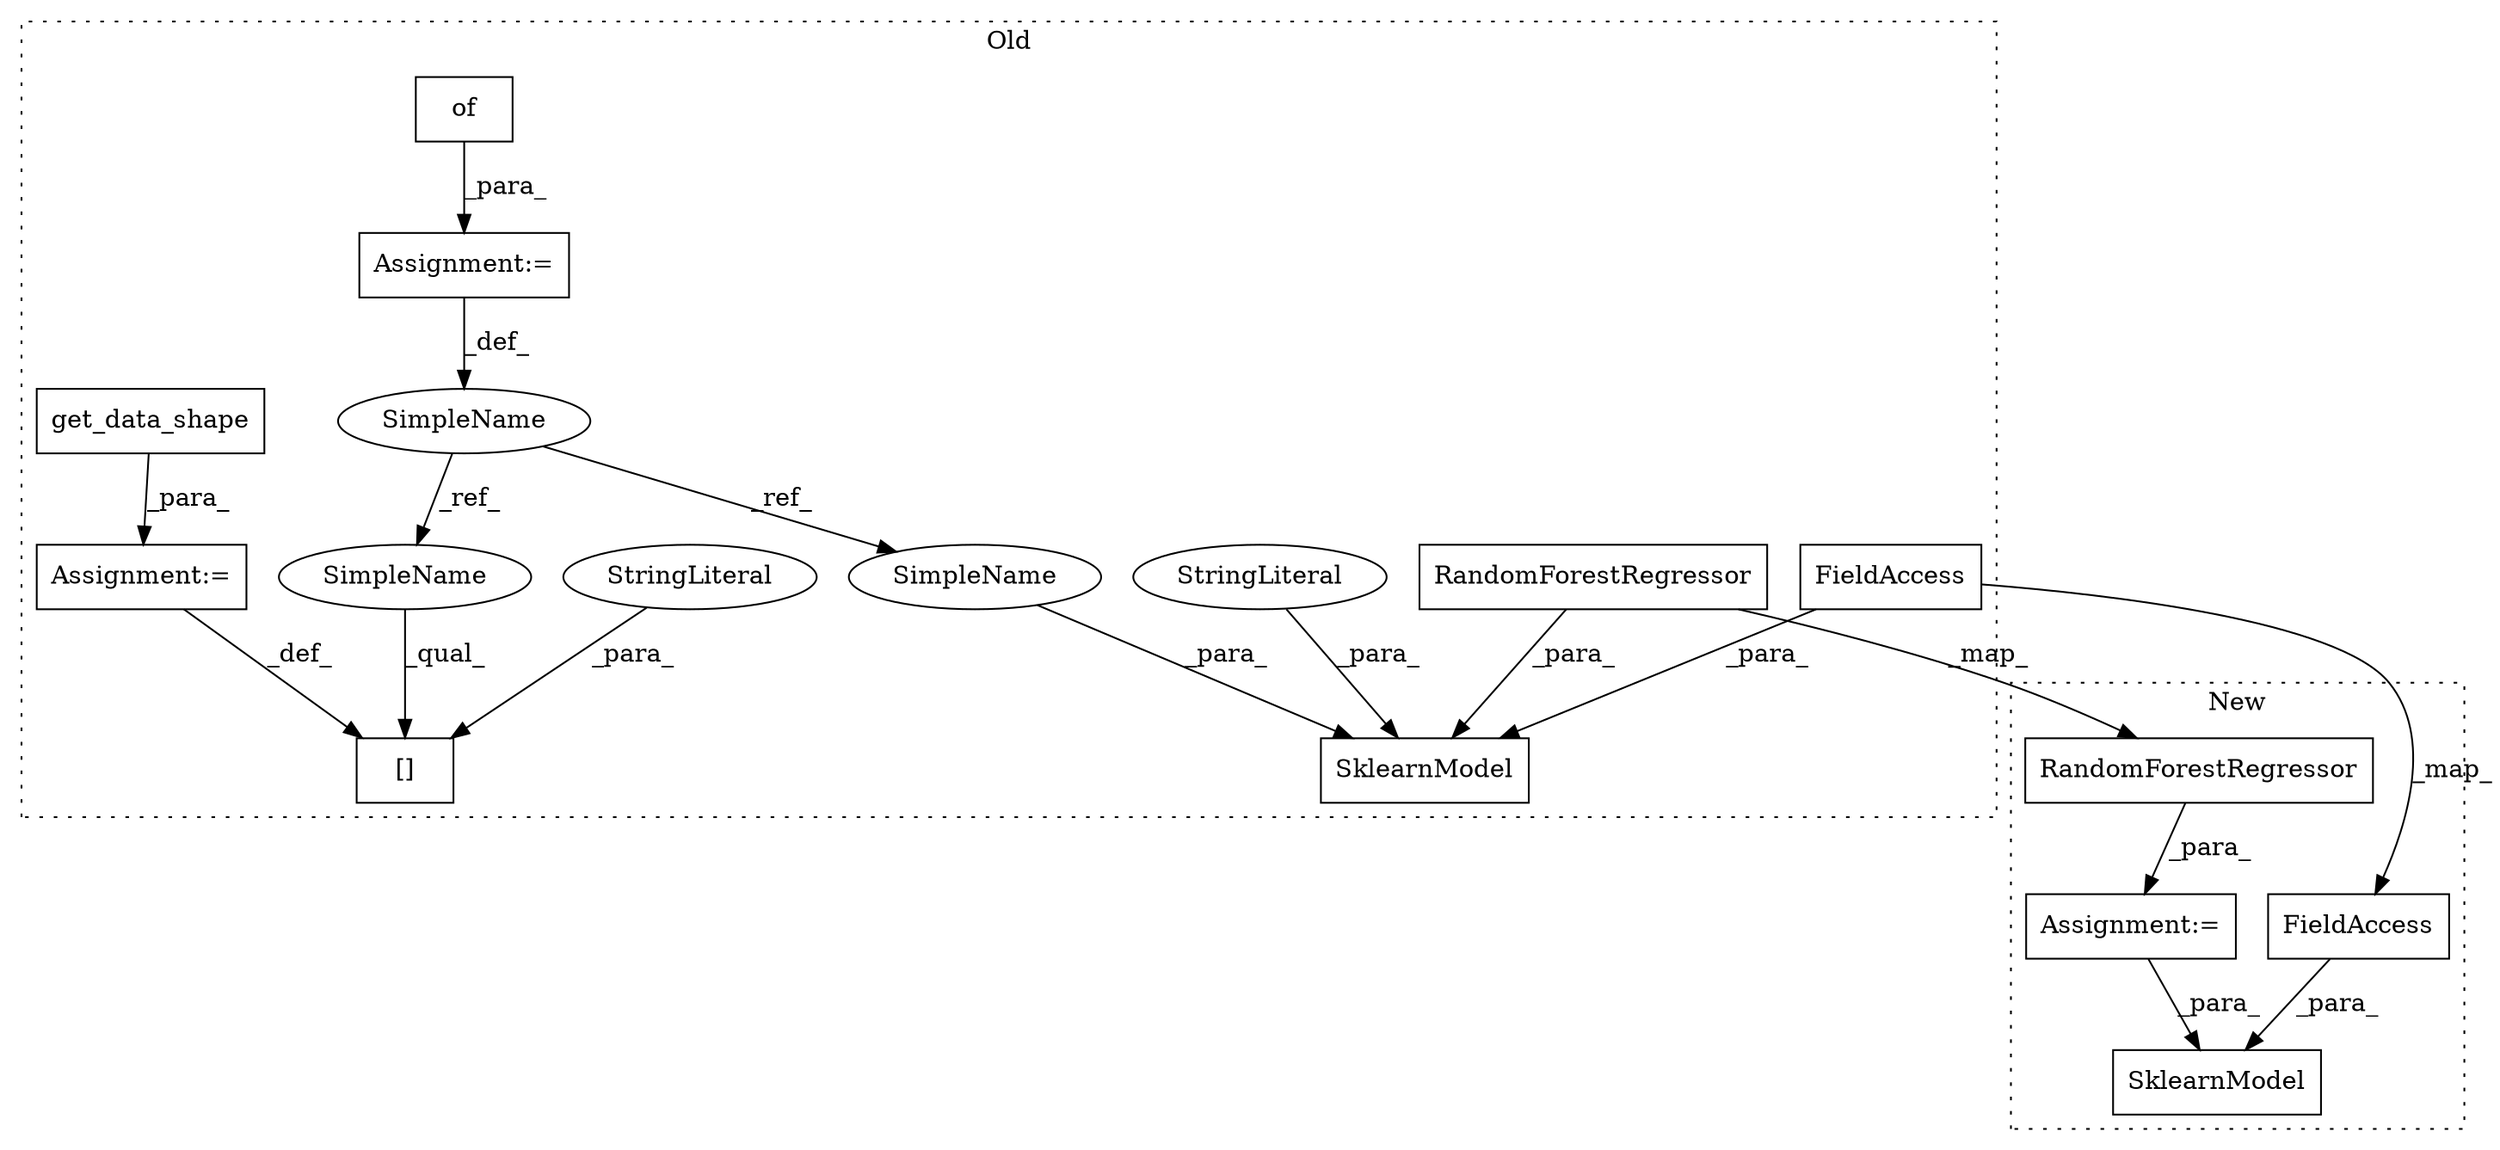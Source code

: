 digraph G {
subgraph cluster0 {
1 [label="[]" a="2" s="8562,8587" l="13,1" shape="box"];
3 [label="SimpleName" a="42" s="7486" l="12" shape="ellipse"];
4 [label="SklearnModel" a="32" s="8770,8864" l="13,1" shape="box"];
5 [label="of" a="32" s="7503" l="4" shape="box"];
6 [label="RandomForestRegressor" a="32" s="8841" l="23" shape="box"];
8 [label="get_data_shape" a="32" s="8603" l="16" shape="box"];
10 [label="Assignment:=" a="7" s="7498" l="1" shape="box"];
11 [label="StringLiteral" a="45" s="8828" l="12" shape="ellipse"];
12 [label="Assignment:=" a="7" s="8588" l="1" shape="box"];
13 [label="StringLiteral" a="45" s="8575" l="12" shape="ellipse"];
15 [label="FieldAccess" a="22" s="8813" l="14" shape="box"];
16 [label="SimpleName" a="42" s="8562" l="12" shape="ellipse"];
17 [label="SimpleName" a="42" s="8800" l="12" shape="ellipse"];
label = "Old";
style="dotted";
}
subgraph cluster1 {
2 [label="SklearnModel" a="32" s="8559,8600" l="13,1" shape="box"];
7 [label="RandomForestRegressor" a="32" s="8524" l="23" shape="box"];
9 [label="Assignment:=" a="7" s="8523" l="1" shape="box"];
14 [label="FieldAccess" a="22" s="8586" l="14" shape="box"];
label = "New";
style="dotted";
}
3 -> 17 [label="_ref_"];
3 -> 16 [label="_ref_"];
5 -> 10 [label="_para_"];
6 -> 7 [label="_map_"];
6 -> 4 [label="_para_"];
7 -> 9 [label="_para_"];
8 -> 12 [label="_para_"];
9 -> 2 [label="_para_"];
10 -> 3 [label="_def_"];
11 -> 4 [label="_para_"];
12 -> 1 [label="_def_"];
13 -> 1 [label="_para_"];
14 -> 2 [label="_para_"];
15 -> 4 [label="_para_"];
15 -> 14 [label="_map_"];
16 -> 1 [label="_qual_"];
17 -> 4 [label="_para_"];
}
